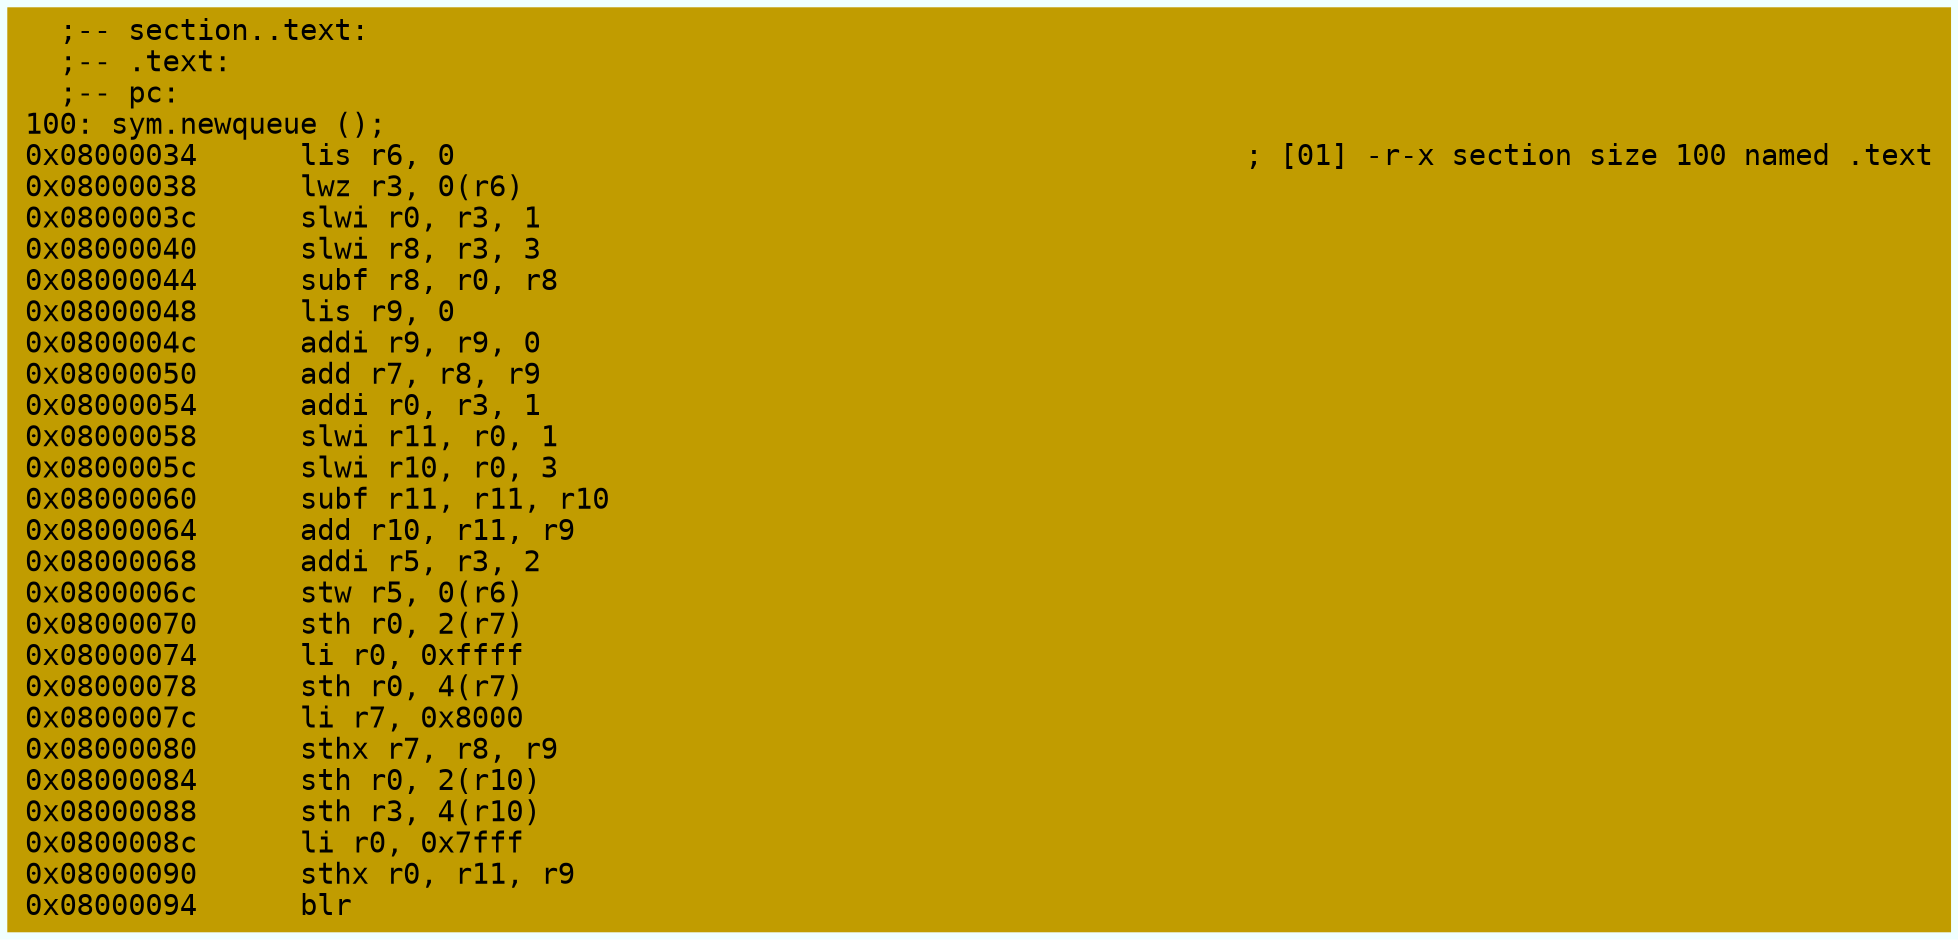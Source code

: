 digraph code {
	graph [bgcolor=azure fontsize=8 fontname="Courier" splines="ortho"];
	node [fillcolor=gray style=filled shape=box];
	edge [arrowhead="normal"];
	"0x08000034" [URL="sym.newqueue/0x08000034", fillcolor="#c19c00",color="#c19c00", fontname="Courier",label="  ;-- section..text:\l  ;-- .text:\l  ;-- pc:\l100: sym.newqueue ();\l0x08000034      lis r6, 0                                              ; [01] -r-x section size 100 named .text\l0x08000038      lwz r3, 0(r6)\l0x0800003c      slwi r0, r3, 1\l0x08000040      slwi r8, r3, 3\l0x08000044      subf r8, r0, r8\l0x08000048      lis r9, 0\l0x0800004c      addi r9, r9, 0\l0x08000050      add r7, r8, r9\l0x08000054      addi r0, r3, 1\l0x08000058      slwi r11, r0, 1\l0x0800005c      slwi r10, r0, 3\l0x08000060      subf r11, r11, r10\l0x08000064      add r10, r11, r9\l0x08000068      addi r5, r3, 2\l0x0800006c      stw r5, 0(r6)\l0x08000070      sth r0, 2(r7)\l0x08000074      li r0, 0xffff\l0x08000078      sth r0, 4(r7)\l0x0800007c      li r7, 0x8000\l0x08000080      sthx r7, r8, r9\l0x08000084      sth r0, 2(r10)\l0x08000088      sth r3, 4(r10)\l0x0800008c      li r0, 0x7fff\l0x08000090      sthx r0, r11, r9\l0x08000094      blr\l"]
}

